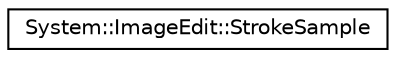 digraph G
{
  edge [fontname="Helvetica",fontsize="10",labelfontname="Helvetica",labelfontsize="10"];
  node [fontname="Helvetica",fontsize="10",shape=record];
  rankdir="LR";
  Node1 [label="System::ImageEdit::StrokeSample",height=0.2,width=0.4,color="black", fillcolor="white", style="filled",URL="$struct_system_1_1_image_edit_1_1_stroke_sample.html"];
}
